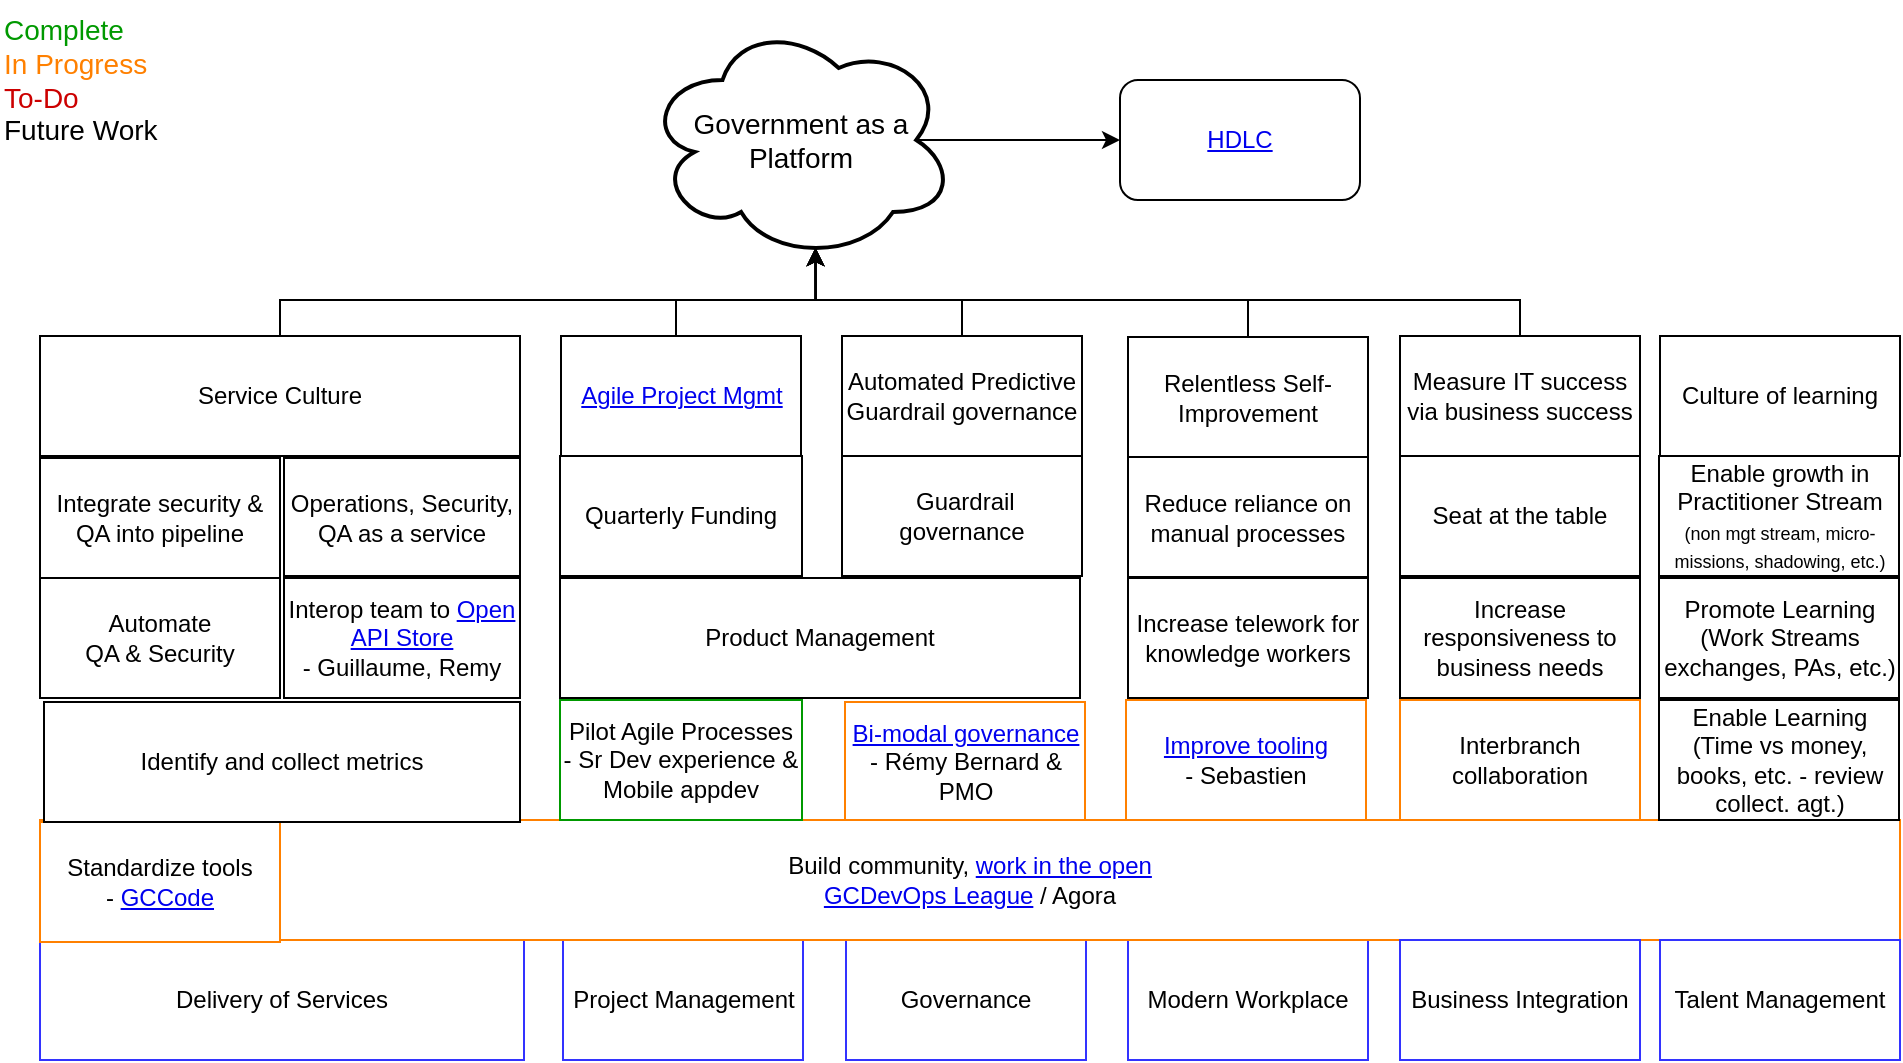 <mxfile version="11.0.0"><diagram id="l1g6JQjKftUjXiHq0ZqX" name="Page-1"><mxGraphModel dx="1260" dy="710" grid="1" gridSize="10" guides="1" tooltips="1" connect="1" arrows="1" fold="1" page="1" pageScale="1" pageWidth="850" pageHeight="1100" math="0" shadow="0"><root><mxCell id="0"/><mxCell id="1" parent="0"/><mxCell id="KN0F07393923GkEY70TQ-1" style="edgeStyle=orthogonalEdgeStyle;rounded=0;orthogonalLoop=1;jettySize=auto;html=1;exitX=0.875;exitY=0.5;exitDx=0;exitDy=0;exitPerimeter=0;entryX=0;entryY=0.5;entryDx=0;entryDy=0;" parent="1" source="KN0F07393923GkEY70TQ-2" target="KN0F07393923GkEY70TQ-3" edge="1"><mxGeometry relative="1" as="geometry"/></mxCell><mxCell id="KN0F07393923GkEY70TQ-2" value="Government as a Platform" style="ellipse;shape=cloud;strokeWidth=2;fontSize=14;whiteSpace=wrap;html=1;align=center;" parent="1" vertex="1"><mxGeometry x="342.5" y="20" width="155" height="120" as="geometry"/></mxCell><mxCell id="KN0F07393923GkEY70TQ-3" value="&lt;a href=&quot;https://github.com/sara-sabr/ITStrategy/blob/master/Strategies/HumanDevelopmentLifeCycle.md&quot;&gt;HDLC&lt;/a&gt;" style="rounded=1;whiteSpace=wrap;html=1;" parent="1" vertex="1"><mxGeometry x="580" y="50" width="120" height="60" as="geometry"/></mxCell><mxCell id="KN0F07393923GkEY70TQ-4" value="Delivery of Services" style="rounded=0;whiteSpace=wrap;html=1;strokeColor=#3333FF;" parent="1" vertex="1"><mxGeometry x="40" y="480" width="242" height="60" as="geometry"/></mxCell><mxCell id="KN0F07393923GkEY70TQ-5" value="Project Management" style="rounded=0;whiteSpace=wrap;html=1;strokeColor=#3333FF;" parent="1" vertex="1"><mxGeometry x="301.5" y="480" width="120" height="60" as="geometry"/></mxCell><mxCell id="KN0F07393923GkEY70TQ-6" value="Governance" style="rounded=0;whiteSpace=wrap;html=1;strokeColor=#3333FF;" parent="1" vertex="1"><mxGeometry x="443" y="480" width="120" height="60" as="geometry"/></mxCell><mxCell id="KN0F07393923GkEY70TQ-7" value="Modern Workplace" style="rounded=0;whiteSpace=wrap;html=1;strokeColor=#3333FF;" parent="1" vertex="1"><mxGeometry x="584" y="480" width="120" height="60" as="geometry"/></mxCell><mxCell id="KN0F07393923GkEY70TQ-8" value="&lt;div&gt;&lt;a href=&quot;https://github.com/sara-sabr/ITStrategy/blob/master/Strategies/WebServicesAccess.md#sites-that-are-blocked-and-not-blocked&quot;&gt;Improve tooling&lt;/a&gt;&lt;/div&gt;&lt;div&gt;&lt;font color=&quot;#CC0000&quot;&gt;&lt;font color=&quot;#000000&quot;&gt;- Sebastien&lt;/font&gt;&lt;br&gt;&lt;/font&gt;&lt;/div&gt;" style="rounded=0;whiteSpace=wrap;html=1;strokeColor=#FF8000;" parent="1" vertex="1"><mxGeometry x="583" y="360" width="120" height="60" as="geometry"/></mxCell><mxCell id="KN0F07393923GkEY70TQ-9" value="&lt;div&gt;&lt;a href=&quot;https://github.com/sara-sabr/ITStrategy/blob/master/Strategies/TransitionToPartner.md#6-adopt-a-bi-modal-governance-and-delivery&quot;&gt;Bi-modal governance&lt;/a&gt;&lt;/div&gt;&lt;div&gt;- Rémy Bernard &amp;amp;&lt;/div&gt;&lt;div&gt;PMO&lt;/div&gt;" style="rounded=0;whiteSpace=wrap;html=1;strokeColor=#FF8000;" parent="1" vertex="1"><mxGeometry x="442.5" y="361" width="120" height="60" as="geometry"/></mxCell><mxCell id="KN0F07393923GkEY70TQ-15" value="&lt;div&gt;Build community, &lt;a href=&quot;https://github.com/sara-sabr/ITStrategy/blob/master/Strategies/TransitionToPartner.md#7-transition-to-working-in-the-open-by-default&quot;&gt;work in the open&lt;/a&gt;&lt;br&gt;&lt;/div&gt;&lt;div&gt;&lt;a href=&quot;https://twitter.com/search?q=%23GCDevOpsLeague&amp;amp;src=tyah&quot;&gt;GCDevOps League&lt;/a&gt; / Agora&lt;br&gt;&lt;/div&gt;" style="rounded=0;whiteSpace=wrap;html=1;strokeColor=#FF8000;" parent="1" vertex="1"><mxGeometry x="40" y="420" width="930" height="60" as="geometry"/></mxCell><mxCell id="KN0F07393923GkEY70TQ-16" style="edgeStyle=orthogonalEdgeStyle;rounded=0;orthogonalLoop=1;jettySize=auto;html=1;entryX=0.55;entryY=0.95;entryDx=0;entryDy=0;entryPerimeter=0;exitX=0.5;exitY=0;exitDx=0;exitDy=0;" parent="1" source="KN0F07393923GkEY70TQ-47" target="KN0F07393923GkEY70TQ-2" edge="1"><mxGeometry relative="1" as="geometry"><Array as="points"><mxPoint x="644" y="160"/><mxPoint x="428" y="160"/></Array><mxPoint x="644" y="170" as="sourcePoint"/></mxGeometry></mxCell><mxCell id="KN0F07393923GkEY70TQ-17" value="Reduce reliance on manual processes" style="rounded=0;whiteSpace=wrap;html=1;strokeColor=#000000;" parent="1" vertex="1"><mxGeometry x="584" y="238.5" width="120" height="60" as="geometry"/></mxCell><mxCell id="KN0F07393923GkEY70TQ-18" value="&lt;div&gt;Automate &lt;br&gt;&lt;/div&gt;&lt;div&gt;QA &amp;amp; Security&lt;/div&gt;" style="rounded=0;whiteSpace=wrap;html=1;strokeColor=#000000;" parent="1" vertex="1"><mxGeometry x="40" y="299" width="120" height="60" as="geometry"/></mxCell><mxCell id="KN0F07393923GkEY70TQ-19" value="&lt;div&gt;Standardize tools&lt;/div&gt;&lt;div&gt;- &lt;a href=&quot;https://github.com/gcdevops/strategie-devops-strategy/blob/WorkInProgress/Content/OfficalGCCodeSupport.md&quot;&gt;GCCode&lt;/a&gt;&lt;br&gt;&lt;/div&gt;" style="rounded=0;whiteSpace=wrap;html=1;strokeColor=#FF8000;" parent="1" vertex="1"><mxGeometry x="40" y="421" width="120" height="60" as="geometry"/></mxCell><mxCell id="KN0F07393923GkEY70TQ-20" value="Integrate security &amp;amp; QA into pipeline" style="rounded=0;whiteSpace=wrap;html=1;strokeColor=#000000;" parent="1" vertex="1"><mxGeometry x="40" y="239" width="120" height="60" as="geometry"/></mxCell><mxCell id="KN0F07393923GkEY70TQ-21" style="edgeStyle=orthogonalEdgeStyle;rounded=0;orthogonalLoop=1;jettySize=auto;html=1;exitX=0.5;exitY=0;exitDx=0;exitDy=0;entryX=0.55;entryY=0.95;entryDx=0;entryDy=0;entryPerimeter=0;" parent="1" source="KN0F07393923GkEY70TQ-22" target="KN0F07393923GkEY70TQ-2" edge="1"><mxGeometry relative="1" as="geometry"><Array as="points"><mxPoint x="358" y="160"/><mxPoint x="428" y="160"/></Array></mxGeometry></mxCell><mxCell id="KN0F07393923GkEY70TQ-22" value="&lt;a href=&quot;https://github.com/sara-sabr/ITStrategy/blob/master/Strategies/TransitionToPartner.md#5-shift-to-product-management&quot;&gt;Agile Project Mgmt&lt;br&gt;&lt;/a&gt;" style="rounded=0;whiteSpace=wrap;html=1;strokeColor=#000000;" parent="1" vertex="1"><mxGeometry x="300.5" y="178" width="120" height="60" as="geometry"/></mxCell><mxCell id="KN0F07393923GkEY70TQ-23" value="&lt;div&gt;Interop team to &lt;a href=&quot;https://api.canada.ca/en/homepage&quot;&gt;Open API Store&lt;/a&gt;&lt;/div&gt;&lt;div&gt;- Guillaume, Remy&lt;br&gt;&lt;/div&gt;" style="rounded=0;whiteSpace=wrap;html=1;strokeColor=#000000;" parent="1" vertex="1"><mxGeometry x="162" y="299" width="118" height="60" as="geometry"/></mxCell><mxCell id="KN0F07393923GkEY70TQ-24" value="Operations, Security, QA as a service" style="rounded=0;whiteSpace=wrap;html=1;strokeColor=#000000;" parent="1" vertex="1"><mxGeometry x="162" y="239" width="118" height="59" as="geometry"/></mxCell><mxCell id="KN0F07393923GkEY70TQ-25" value="Business Integration" style="rounded=0;whiteSpace=wrap;html=1;strokeColor=#3333FF;" parent="1" vertex="1"><mxGeometry x="720" y="480" width="120" height="60" as="geometry"/></mxCell><mxCell id="KN0F07393923GkEY70TQ-26" style="edgeStyle=orthogonalEdgeStyle;rounded=0;orthogonalLoop=1;jettySize=auto;html=1;exitX=0.5;exitY=0;exitDx=0;exitDy=0;entryX=0.55;entryY=0.95;entryDx=0;entryDy=0;entryPerimeter=0;" parent="1" source="KN0F07393923GkEY70TQ-27" target="KN0F07393923GkEY70TQ-2" edge="1"><mxGeometry relative="1" as="geometry"><Array as="points"><mxPoint x="780" y="160"/><mxPoint x="428" y="160"/></Array></mxGeometry></mxCell><mxCell id="KN0F07393923GkEY70TQ-27" value="Measure IT success via business success" style="rounded=0;whiteSpace=wrap;html=1;strokeColor=#000000;" parent="1" vertex="1"><mxGeometry x="720" y="178" width="120" height="60" as="geometry"/></mxCell><mxCell id="KN0F07393923GkEY70TQ-28" value="&lt;div style=&quot;font-size: 14px&quot; align=&quot;left&quot;&gt;&lt;font style=&quot;font-size: 14px&quot; color=&quot;#FF8000&quot;&gt;&lt;font style=&quot;font-size: 14px&quot; color=&quot;#009900&quot;&gt;Complete&lt;/font&gt;&lt;/font&gt;&lt;/div&gt;&lt;div style=&quot;font-size: 14px&quot; align=&quot;left&quot;&gt;&lt;font style=&quot;font-size: 14px&quot; color=&quot;#FF8000&quot;&gt;In Progress&lt;/font&gt;&lt;/div&gt;&lt;div style=&quot;font-size: 14px&quot; align=&quot;left&quot;&gt;&lt;font style=&quot;font-size: 14px&quot; color=&quot;#CC0000&quot;&gt;To-Do&lt;/font&gt;&lt;font style=&quot;font-size: 14px&quot;&gt;&lt;br&gt;&lt;/font&gt;&lt;/div&gt;&lt;div style=&quot;font-size: 14px&quot; align=&quot;left&quot;&gt;&lt;font style=&quot;font-size: 14px&quot;&gt;&lt;font style=&quot;font-size: 14px&quot; color=&quot;#FF8000&quot;&gt;&lt;font style=&quot;font-size: 14px&quot; color=&quot;#009900&quot;&gt;&lt;font color=&quot;#000000&quot;&gt;Future Work&lt;/font&gt;&lt;/font&gt;&lt;/font&gt;&lt;/font&gt;&lt;/div&gt;" style="text;html=1;strokeColor=none;fillColor=none;align=left;verticalAlign=middle;whiteSpace=wrap;rounded=0;" parent="1" vertex="1"><mxGeometry x="20" y="10" width="110" height="80" as="geometry"/></mxCell><mxCell id="KN0F07393923GkEY70TQ-29" style="edgeStyle=orthogonalEdgeStyle;rounded=0;orthogonalLoop=1;jettySize=auto;html=1;exitX=0.5;exitY=0;exitDx=0;exitDy=0;entryX=0.55;entryY=0.95;entryDx=0;entryDy=0;entryPerimeter=0;" parent="1" source="KN0F07393923GkEY70TQ-30" target="KN0F07393923GkEY70TQ-2" edge="1"><mxGeometry relative="1" as="geometry"><Array as="points"><mxPoint x="160" y="160"/><mxPoint x="428" y="160"/></Array><mxPoint x="430" y="140" as="targetPoint"/></mxGeometry></mxCell><mxCell id="KN0F07393923GkEY70TQ-30" value="&lt;div&gt;Service Culture&lt;/div&gt;" style="rounded=0;whiteSpace=wrap;html=1;strokeColor=#000000;" parent="1" vertex="1"><mxGeometry x="40" y="178" width="240" height="60" as="geometry"/></mxCell><mxCell id="KN0F07393923GkEY70TQ-31" style="edgeStyle=orthogonalEdgeStyle;rounded=0;orthogonalLoop=1;jettySize=auto;html=1;exitX=0.5;exitY=0;exitDx=0;exitDy=0;entryX=0.55;entryY=0.95;entryDx=0;entryDy=0;entryPerimeter=0;" parent="1" source="KN0F07393923GkEY70TQ-32" target="KN0F07393923GkEY70TQ-2" edge="1"><mxGeometry relative="1" as="geometry"><Array as="points"><mxPoint x="501" y="160"/><mxPoint x="428" y="160"/></Array></mxGeometry></mxCell><mxCell id="KN0F07393923GkEY70TQ-32" value="Automated Predictive Guardrail governance" style="rounded=0;whiteSpace=wrap;html=1;strokeColor=#000000;fillColor=none;" parent="1" vertex="1"><mxGeometry x="441" y="178" width="120" height="60" as="geometry"/></mxCell><mxCell id="KN0F07393923GkEY70TQ-33" value="Interbranch collaboration" style="rounded=0;whiteSpace=wrap;html=1;strokeColor=#FF8000;fillColor=none;" parent="1" vertex="1"><mxGeometry x="720" y="360" width="120" height="60" as="geometry"/></mxCell><mxCell id="KN0F07393923GkEY70TQ-34" value="Increase responsiveness to business needs" style="rounded=0;whiteSpace=wrap;html=1;strokeColor=#000000;fillColor=none;" parent="1" vertex="1"><mxGeometry x="720" y="299" width="120" height="60" as="geometry"/></mxCell><mxCell id="KN0F07393923GkEY70TQ-35" value="Increase telework for knowledge workers" style="rounded=0;whiteSpace=wrap;html=1;strokeColor=#000000;fillColor=none;" parent="1" vertex="1"><mxGeometry x="584" y="299" width="120" height="60" as="geometry"/></mxCell><mxCell id="KN0F07393923GkEY70TQ-36" value="&lt;div&gt;Pilot Agile Processes&lt;/div&gt;&lt;div&gt;- Sr Dev experience &amp;amp; Mobile appdev&lt;br&gt;&lt;/div&gt;" style="rounded=0;whiteSpace=wrap;html=1;strokeColor=#009900;fillColor=none;" parent="1" vertex="1"><mxGeometry x="300" y="360" width="121" height="60" as="geometry"/></mxCell><mxCell id="KN0F07393923GkEY70TQ-37" value="Product Management" style="rounded=0;whiteSpace=wrap;html=1;strokeColor=#000000;fillColor=none;" parent="1" vertex="1"><mxGeometry x="300" y="299" width="260" height="60" as="geometry"/></mxCell><mxCell id="KN0F07393923GkEY70TQ-39" value="Seat at the table" style="rounded=0;whiteSpace=wrap;html=1;strokeColor=#000000;" parent="1" vertex="1"><mxGeometry x="720" y="238" width="120" height="60" as="geometry"/></mxCell><mxCell id="KN0F07393923GkEY70TQ-40" value="Talent Management" style="rounded=0;whiteSpace=wrap;html=1;strokeColor=#3333FF;" parent="1" vertex="1"><mxGeometry x="850" y="480" width="120" height="60" as="geometry"/></mxCell><mxCell id="KN0F07393923GkEY70TQ-41" value="&lt;span style=&quot;display: inline ; float: none ; background-color: transparent ; color: rgb(0 , 0 , 0) ; font-family: &amp;#34;helvetica&amp;#34; ; font-size: 12px ; font-style: normal ; font-variant: normal ; font-weight: 400 ; letter-spacing: normal ; text-align: center ; text-decoration: none ; text-indent: 0px ; text-transform: none ; white-space: normal ; word-spacing: 0px ; word-wrap: normal&quot;&gt;Culture of learning&lt;/span&gt;" style="rounded=0;whiteSpace=wrap;html=1;strokeColor=#000000;" parent="1" vertex="1"><mxGeometry x="850" y="178" width="120" height="60" as="geometry"/></mxCell><mxCell id="KN0F07393923GkEY70TQ-42" value="Enable growth in Practitioner Stream&lt;br&gt;&lt;font style=&quot;font-size: 9px&quot;&gt;(non mgt stream, micro-missions, shadowing, etc.)&lt;/font&gt;" style="rounded=0;whiteSpace=wrap;html=1;strokeColor=#000000;" parent="1" vertex="1"><mxGeometry x="849.5" y="238" width="120" height="60" as="geometry"/></mxCell><mxCell id="KN0F07393923GkEY70TQ-43" value="Enable Learning&lt;br&gt;(Time vs money, books, etc. - review collect. agt.)" style="rounded=0;whiteSpace=wrap;html=1;strokeColor=#000000;" parent="1" vertex="1"><mxGeometry x="849.5" y="360" width="120" height="60" as="geometry"/></mxCell><mxCell id="KN0F07393923GkEY70TQ-44" value="Promote Learning&lt;br&gt;(Work Streams exchanges, PAs, etc.)" style="rounded=0;whiteSpace=wrap;html=1;strokeColor=#000000;" parent="1" vertex="1"><mxGeometry x="849.5" y="299" width="120" height="60" as="geometry"/></mxCell><mxCell id="KN0F07393923GkEY70TQ-45" value="&amp;nbsp;Guardrail governance" style="rounded=0;whiteSpace=wrap;html=1;strokeColor=#000000;fillColor=none;" parent="1" vertex="1"><mxGeometry x="441" y="238" width="120" height="60" as="geometry"/></mxCell><mxCell id="KN0F07393923GkEY70TQ-46" value="Quarterly Funding" style="rounded=0;whiteSpace=wrap;html=1;strokeColor=#000000;fillColor=none;" parent="1" vertex="1"><mxGeometry x="300" y="238" width="121" height="60" as="geometry"/></mxCell><mxCell id="KN0F07393923GkEY70TQ-47" value="Relentless Self-Improvement" style="rounded=0;whiteSpace=wrap;html=1;strokeColor=#000000;" parent="1" vertex="1"><mxGeometry x="584" y="178.5" width="120" height="60" as="geometry"/></mxCell><mxCell id="KN0F07393923GkEY70TQ-49" value="Identify and collect metrics" style="rounded=0;whiteSpace=wrap;html=1;strokeColor=#000000;" parent="1" vertex="1"><mxGeometry x="42" y="361" width="238" height="60" as="geometry"/></mxCell></root></mxGraphModel></diagram></mxfile>